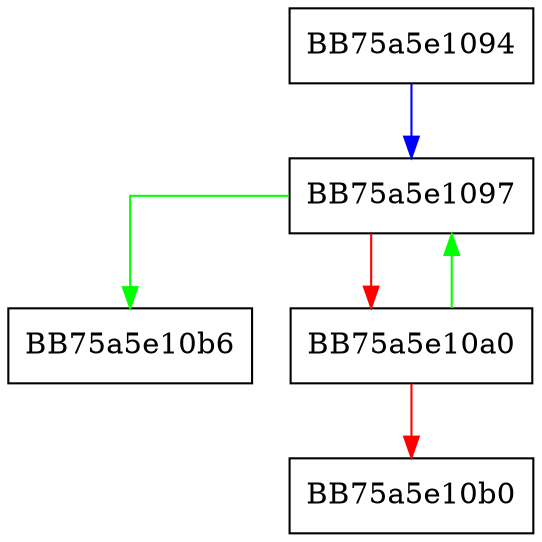 digraph GetDamagedTrait {
  node [shape="box"];
  graph [splines=ortho];
  BB75a5e1094 -> BB75a5e1097 [color="blue"];
  BB75a5e1097 -> BB75a5e10b6 [color="green"];
  BB75a5e1097 -> BB75a5e10a0 [color="red"];
  BB75a5e10a0 -> BB75a5e1097 [color="green"];
  BB75a5e10a0 -> BB75a5e10b0 [color="red"];
}